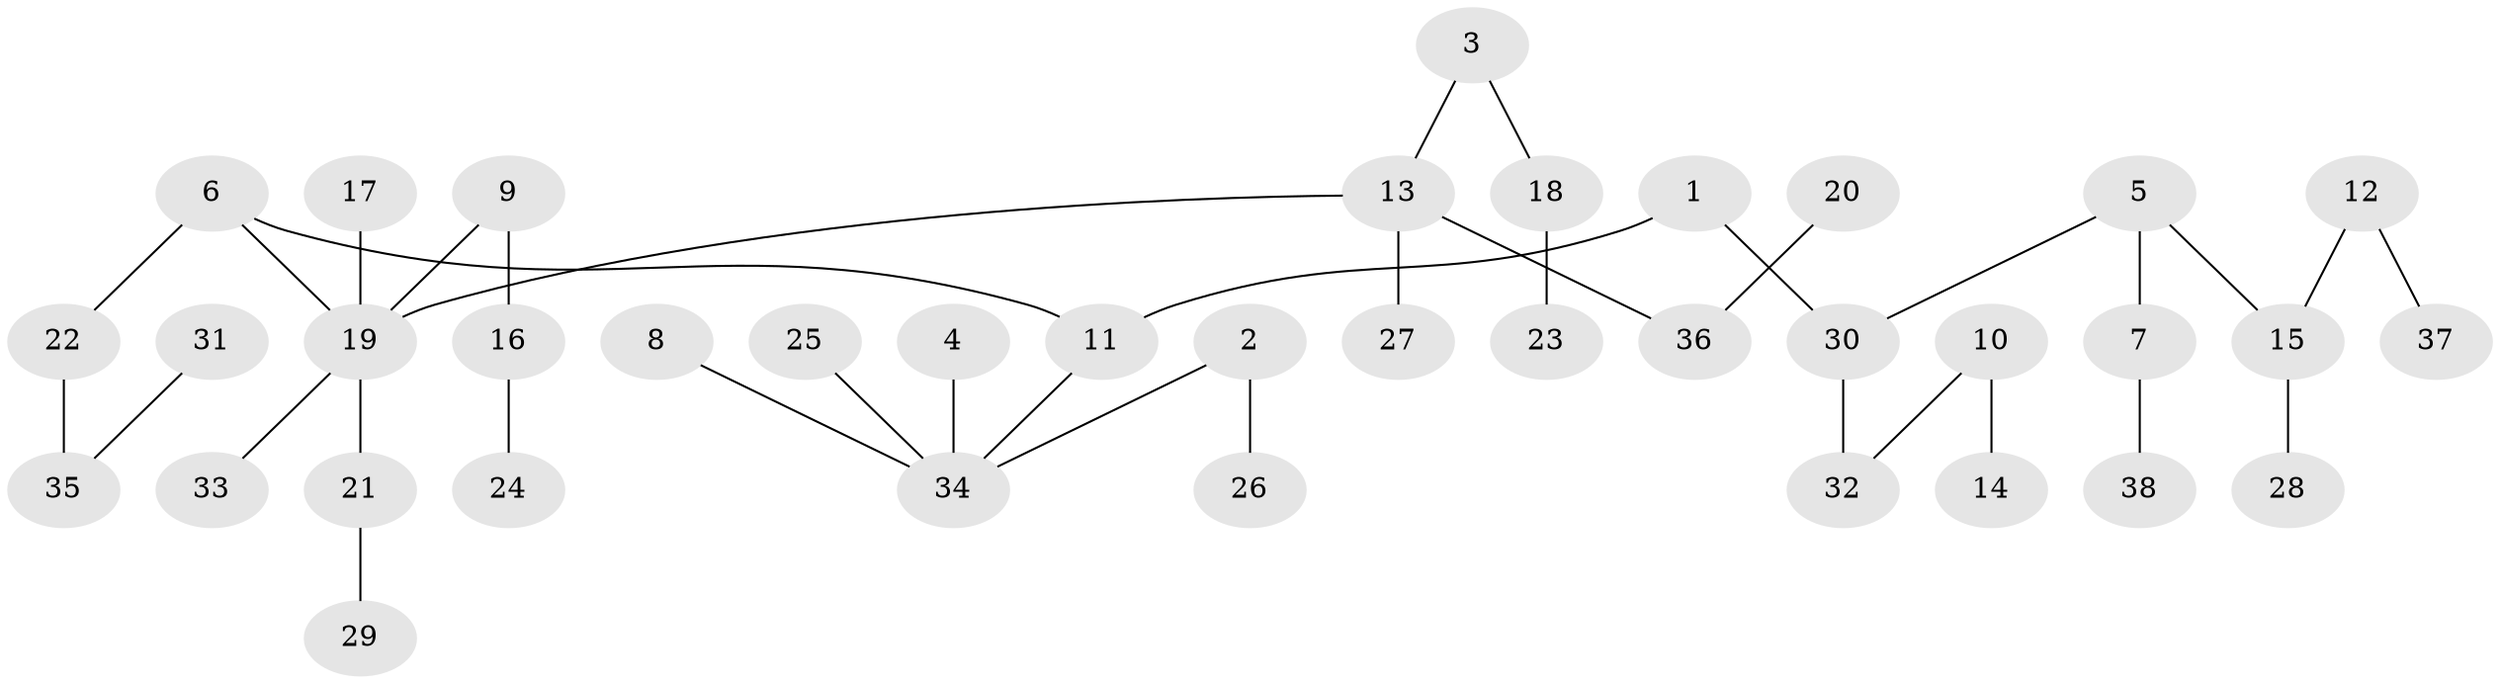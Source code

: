 // original degree distribution, {6: 0.02127659574468085, 3: 0.13829787234042554, 5: 0.031914893617021274, 4: 0.06382978723404255, 1: 0.46808510638297873, 2: 0.2765957446808511}
// Generated by graph-tools (version 1.1) at 2025/37/03/04/25 23:37:16]
// undirected, 38 vertices, 37 edges
graph export_dot {
  node [color=gray90,style=filled];
  1;
  2;
  3;
  4;
  5;
  6;
  7;
  8;
  9;
  10;
  11;
  12;
  13;
  14;
  15;
  16;
  17;
  18;
  19;
  20;
  21;
  22;
  23;
  24;
  25;
  26;
  27;
  28;
  29;
  30;
  31;
  32;
  33;
  34;
  35;
  36;
  37;
  38;
  1 -- 11 [weight=1.0];
  1 -- 30 [weight=1.0];
  2 -- 26 [weight=1.0];
  2 -- 34 [weight=1.0];
  3 -- 13 [weight=1.0];
  3 -- 18 [weight=1.0];
  4 -- 34 [weight=1.0];
  5 -- 7 [weight=1.0];
  5 -- 15 [weight=1.0];
  5 -- 30 [weight=1.0];
  6 -- 11 [weight=1.0];
  6 -- 19 [weight=1.0];
  6 -- 22 [weight=1.0];
  7 -- 38 [weight=1.0];
  8 -- 34 [weight=1.0];
  9 -- 16 [weight=1.0];
  9 -- 19 [weight=1.0];
  10 -- 14 [weight=1.0];
  10 -- 32 [weight=1.0];
  11 -- 34 [weight=1.0];
  12 -- 15 [weight=1.0];
  12 -- 37 [weight=1.0];
  13 -- 19 [weight=1.0];
  13 -- 27 [weight=1.0];
  13 -- 36 [weight=1.0];
  15 -- 28 [weight=1.0];
  16 -- 24 [weight=1.0];
  17 -- 19 [weight=1.0];
  18 -- 23 [weight=1.0];
  19 -- 21 [weight=1.0];
  19 -- 33 [weight=1.0];
  20 -- 36 [weight=1.0];
  21 -- 29 [weight=1.0];
  22 -- 35 [weight=1.0];
  25 -- 34 [weight=1.0];
  30 -- 32 [weight=1.0];
  31 -- 35 [weight=1.0];
}
